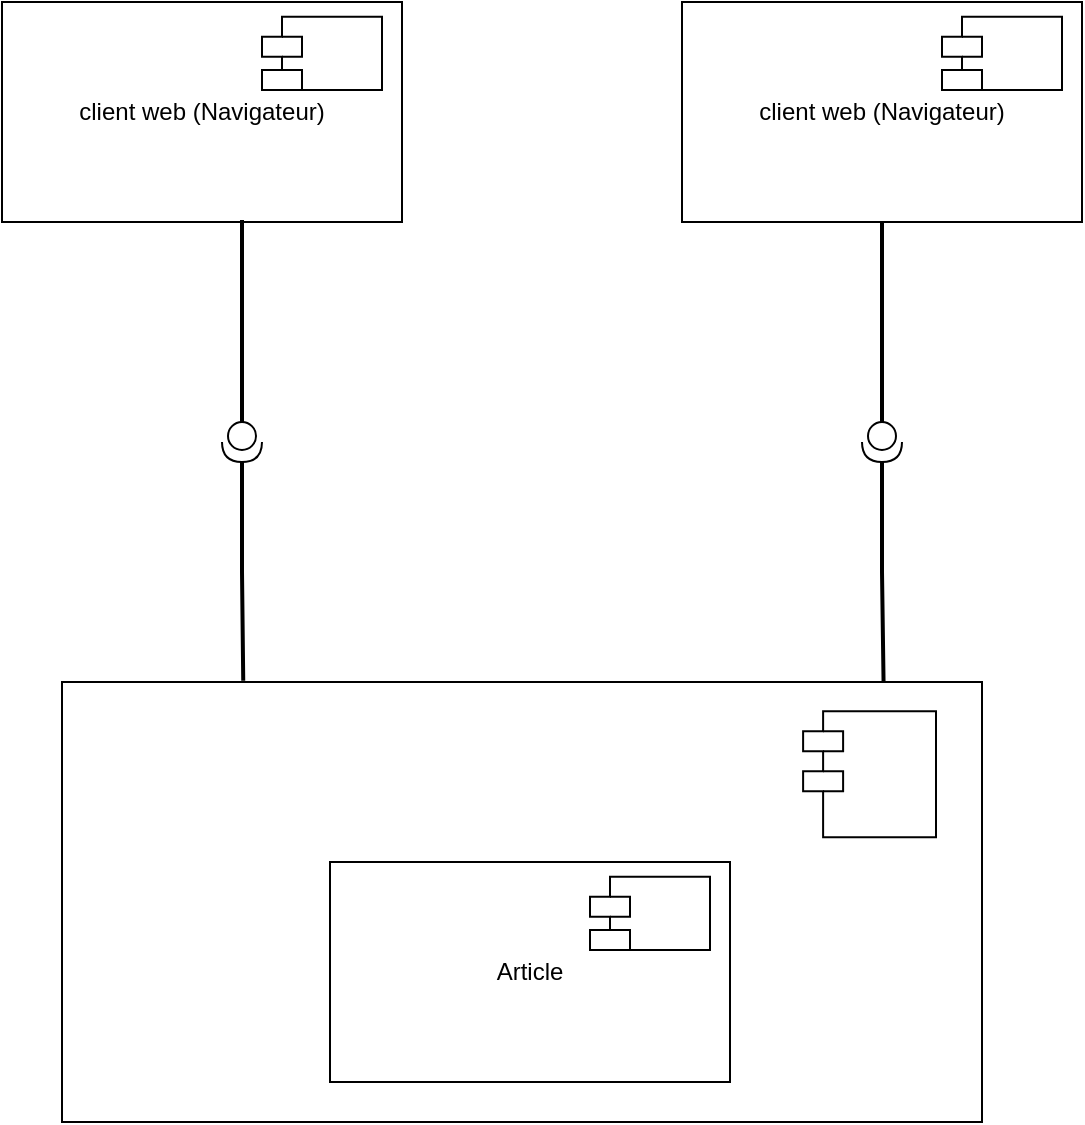 <mxfile version="21.7.2" type="github">
  <diagram name="Page-1" id="c1clSyNlffM6hIzsCaj_">
    <mxGraphModel dx="819" dy="455" grid="1" gridSize="10" guides="1" tooltips="1" connect="1" arrows="1" fold="1" page="1" pageScale="1" pageWidth="827" pageHeight="1169" math="0" shadow="0">
      <root>
        <mxCell id="0" />
        <mxCell id="1" parent="0" />
        <mxCell id="KFUqzXLgHkiOhpxwb7Rw-15" value="" style="group" vertex="1" connectable="0" parent="1">
          <mxGeometry x="150" y="180" width="200" height="110" as="geometry" />
        </mxCell>
        <mxCell id="KFUqzXLgHkiOhpxwb7Rw-2" value="client web (Navigateur)" style="rounded=0;whiteSpace=wrap;html=1;" vertex="1" parent="KFUqzXLgHkiOhpxwb7Rw-15">
          <mxGeometry width="200" height="110" as="geometry" />
        </mxCell>
        <mxCell id="KFUqzXLgHkiOhpxwb7Rw-1" value="" style="shape=module;align=left;spacingLeft=20;align=center;verticalAlign=top;whiteSpace=wrap;html=1;" vertex="1" parent="KFUqzXLgHkiOhpxwb7Rw-15">
          <mxGeometry x="130" y="7.333" width="60" height="36.667" as="geometry" />
        </mxCell>
        <mxCell id="KFUqzXLgHkiOhpxwb7Rw-44" value="" style="group" vertex="1" connectable="0" parent="1">
          <mxGeometry x="490" y="180" width="200" height="110" as="geometry" />
        </mxCell>
        <mxCell id="KFUqzXLgHkiOhpxwb7Rw-45" value="client web (Navigateur)" style="rounded=0;whiteSpace=wrap;html=1;" vertex="1" parent="KFUqzXLgHkiOhpxwb7Rw-44">
          <mxGeometry width="200" height="110" as="geometry" />
        </mxCell>
        <mxCell id="KFUqzXLgHkiOhpxwb7Rw-46" value="" style="shape=module;align=left;spacingLeft=20;align=center;verticalAlign=top;whiteSpace=wrap;html=1;" vertex="1" parent="KFUqzXLgHkiOhpxwb7Rw-44">
          <mxGeometry x="130" y="7.333" width="60" height="36.667" as="geometry" />
        </mxCell>
        <mxCell id="KFUqzXLgHkiOhpxwb7Rw-47" value="" style="group" vertex="1" connectable="0" parent="1">
          <mxGeometry x="180" y="520" width="460" height="220" as="geometry" />
        </mxCell>
        <mxCell id="KFUqzXLgHkiOhpxwb7Rw-48" value="" style="rounded=0;whiteSpace=wrap;html=1;" vertex="1" parent="KFUqzXLgHkiOhpxwb7Rw-47">
          <mxGeometry width="460.0" height="220" as="geometry" />
        </mxCell>
        <mxCell id="KFUqzXLgHkiOhpxwb7Rw-49" value="" style="shape=module;align=left;spacingLeft=20;align=center;verticalAlign=top;whiteSpace=wrap;html=1;" vertex="1" parent="KFUqzXLgHkiOhpxwb7Rw-47">
          <mxGeometry x="370.556" y="14.662" width="66.444" height="62.985" as="geometry" />
        </mxCell>
        <mxCell id="KFUqzXLgHkiOhpxwb7Rw-51" value="" style="group" vertex="1" connectable="0" parent="KFUqzXLgHkiOhpxwb7Rw-47">
          <mxGeometry x="134" y="90" width="200" height="110" as="geometry" />
        </mxCell>
        <mxCell id="KFUqzXLgHkiOhpxwb7Rw-52" value="Article" style="rounded=0;whiteSpace=wrap;html=1;" vertex="1" parent="KFUqzXLgHkiOhpxwb7Rw-51">
          <mxGeometry width="200" height="110" as="geometry" />
        </mxCell>
        <mxCell id="KFUqzXLgHkiOhpxwb7Rw-53" value="" style="shape=module;align=left;spacingLeft=20;align=center;verticalAlign=top;whiteSpace=wrap;html=1;" vertex="1" parent="KFUqzXLgHkiOhpxwb7Rw-51">
          <mxGeometry x="130" y="7.333" width="60" height="36.667" as="geometry" />
        </mxCell>
        <mxCell id="KFUqzXLgHkiOhpxwb7Rw-57" style="edgeStyle=orthogonalEdgeStyle;rounded=0;orthogonalLoop=1;jettySize=auto;html=1;exitX=1;exitY=0.5;exitDx=0;exitDy=0;exitPerimeter=0;entryX=0.197;entryY=-0.003;entryDx=0;entryDy=0;entryPerimeter=0;strokeWidth=2;endArrow=none;endFill=0;" edge="1" parent="1" source="KFUqzXLgHkiOhpxwb7Rw-54" target="KFUqzXLgHkiOhpxwb7Rw-48">
          <mxGeometry relative="1" as="geometry" />
        </mxCell>
        <mxCell id="KFUqzXLgHkiOhpxwb7Rw-58" style="edgeStyle=orthogonalEdgeStyle;rounded=0;orthogonalLoop=1;jettySize=auto;html=1;exitX=0;exitY=0.5;exitDx=0;exitDy=0;exitPerimeter=0;entryX=0.6;entryY=0.991;entryDx=0;entryDy=0;entryPerimeter=0;endArrow=none;endFill=0;strokeWidth=2;" edge="1" parent="1" source="KFUqzXLgHkiOhpxwb7Rw-54" target="KFUqzXLgHkiOhpxwb7Rw-2">
          <mxGeometry relative="1" as="geometry" />
        </mxCell>
        <mxCell id="KFUqzXLgHkiOhpxwb7Rw-54" value="" style="shape=providedRequiredInterface;html=1;verticalLabelPosition=bottom;sketch=0;rotation=90;" vertex="1" parent="1">
          <mxGeometry x="260" y="390" width="20" height="20" as="geometry" />
        </mxCell>
        <mxCell id="KFUqzXLgHkiOhpxwb7Rw-59" style="edgeStyle=orthogonalEdgeStyle;rounded=0;orthogonalLoop=1;jettySize=auto;html=1;exitX=1;exitY=0.5;exitDx=0;exitDy=0;exitPerimeter=0;entryX=0.893;entryY=-0.001;entryDx=0;entryDy=0;entryPerimeter=0;strokeWidth=2;endArrow=none;endFill=0;" edge="1" parent="1" source="KFUqzXLgHkiOhpxwb7Rw-55" target="KFUqzXLgHkiOhpxwb7Rw-48">
          <mxGeometry relative="1" as="geometry" />
        </mxCell>
        <mxCell id="KFUqzXLgHkiOhpxwb7Rw-60" style="edgeStyle=orthogonalEdgeStyle;rounded=0;orthogonalLoop=1;jettySize=auto;html=1;exitX=0;exitY=0.5;exitDx=0;exitDy=0;exitPerimeter=0;entryX=0.5;entryY=1;entryDx=0;entryDy=0;endArrow=none;endFill=0;strokeWidth=2;" edge="1" parent="1" source="KFUqzXLgHkiOhpxwb7Rw-55" target="KFUqzXLgHkiOhpxwb7Rw-45">
          <mxGeometry relative="1" as="geometry" />
        </mxCell>
        <mxCell id="KFUqzXLgHkiOhpxwb7Rw-55" value="" style="shape=providedRequiredInterface;html=1;verticalLabelPosition=bottom;sketch=0;rotation=90;" vertex="1" parent="1">
          <mxGeometry x="580" y="390" width="20" height="20" as="geometry" />
        </mxCell>
      </root>
    </mxGraphModel>
  </diagram>
</mxfile>
